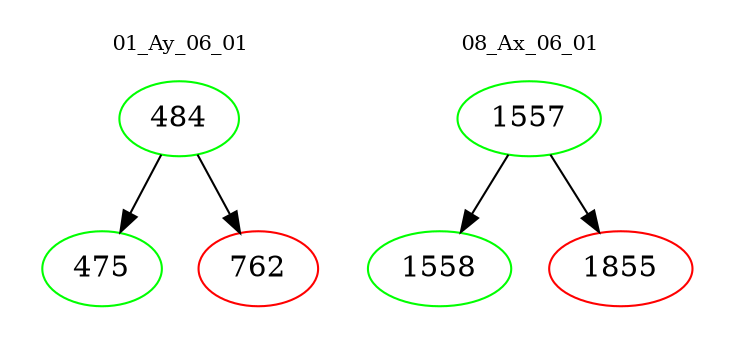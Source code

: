 digraph{
subgraph cluster_0 {
color = white
label = "01_Ay_06_01";
fontsize=10;
T0_484 [label="484", color="green"]
T0_484 -> T0_475 [color="black"]
T0_475 [label="475", color="green"]
T0_484 -> T0_762 [color="black"]
T0_762 [label="762", color="red"]
}
subgraph cluster_1 {
color = white
label = "08_Ax_06_01";
fontsize=10;
T1_1557 [label="1557", color="green"]
T1_1557 -> T1_1558 [color="black"]
T1_1558 [label="1558", color="green"]
T1_1557 -> T1_1855 [color="black"]
T1_1855 [label="1855", color="red"]
}
}
